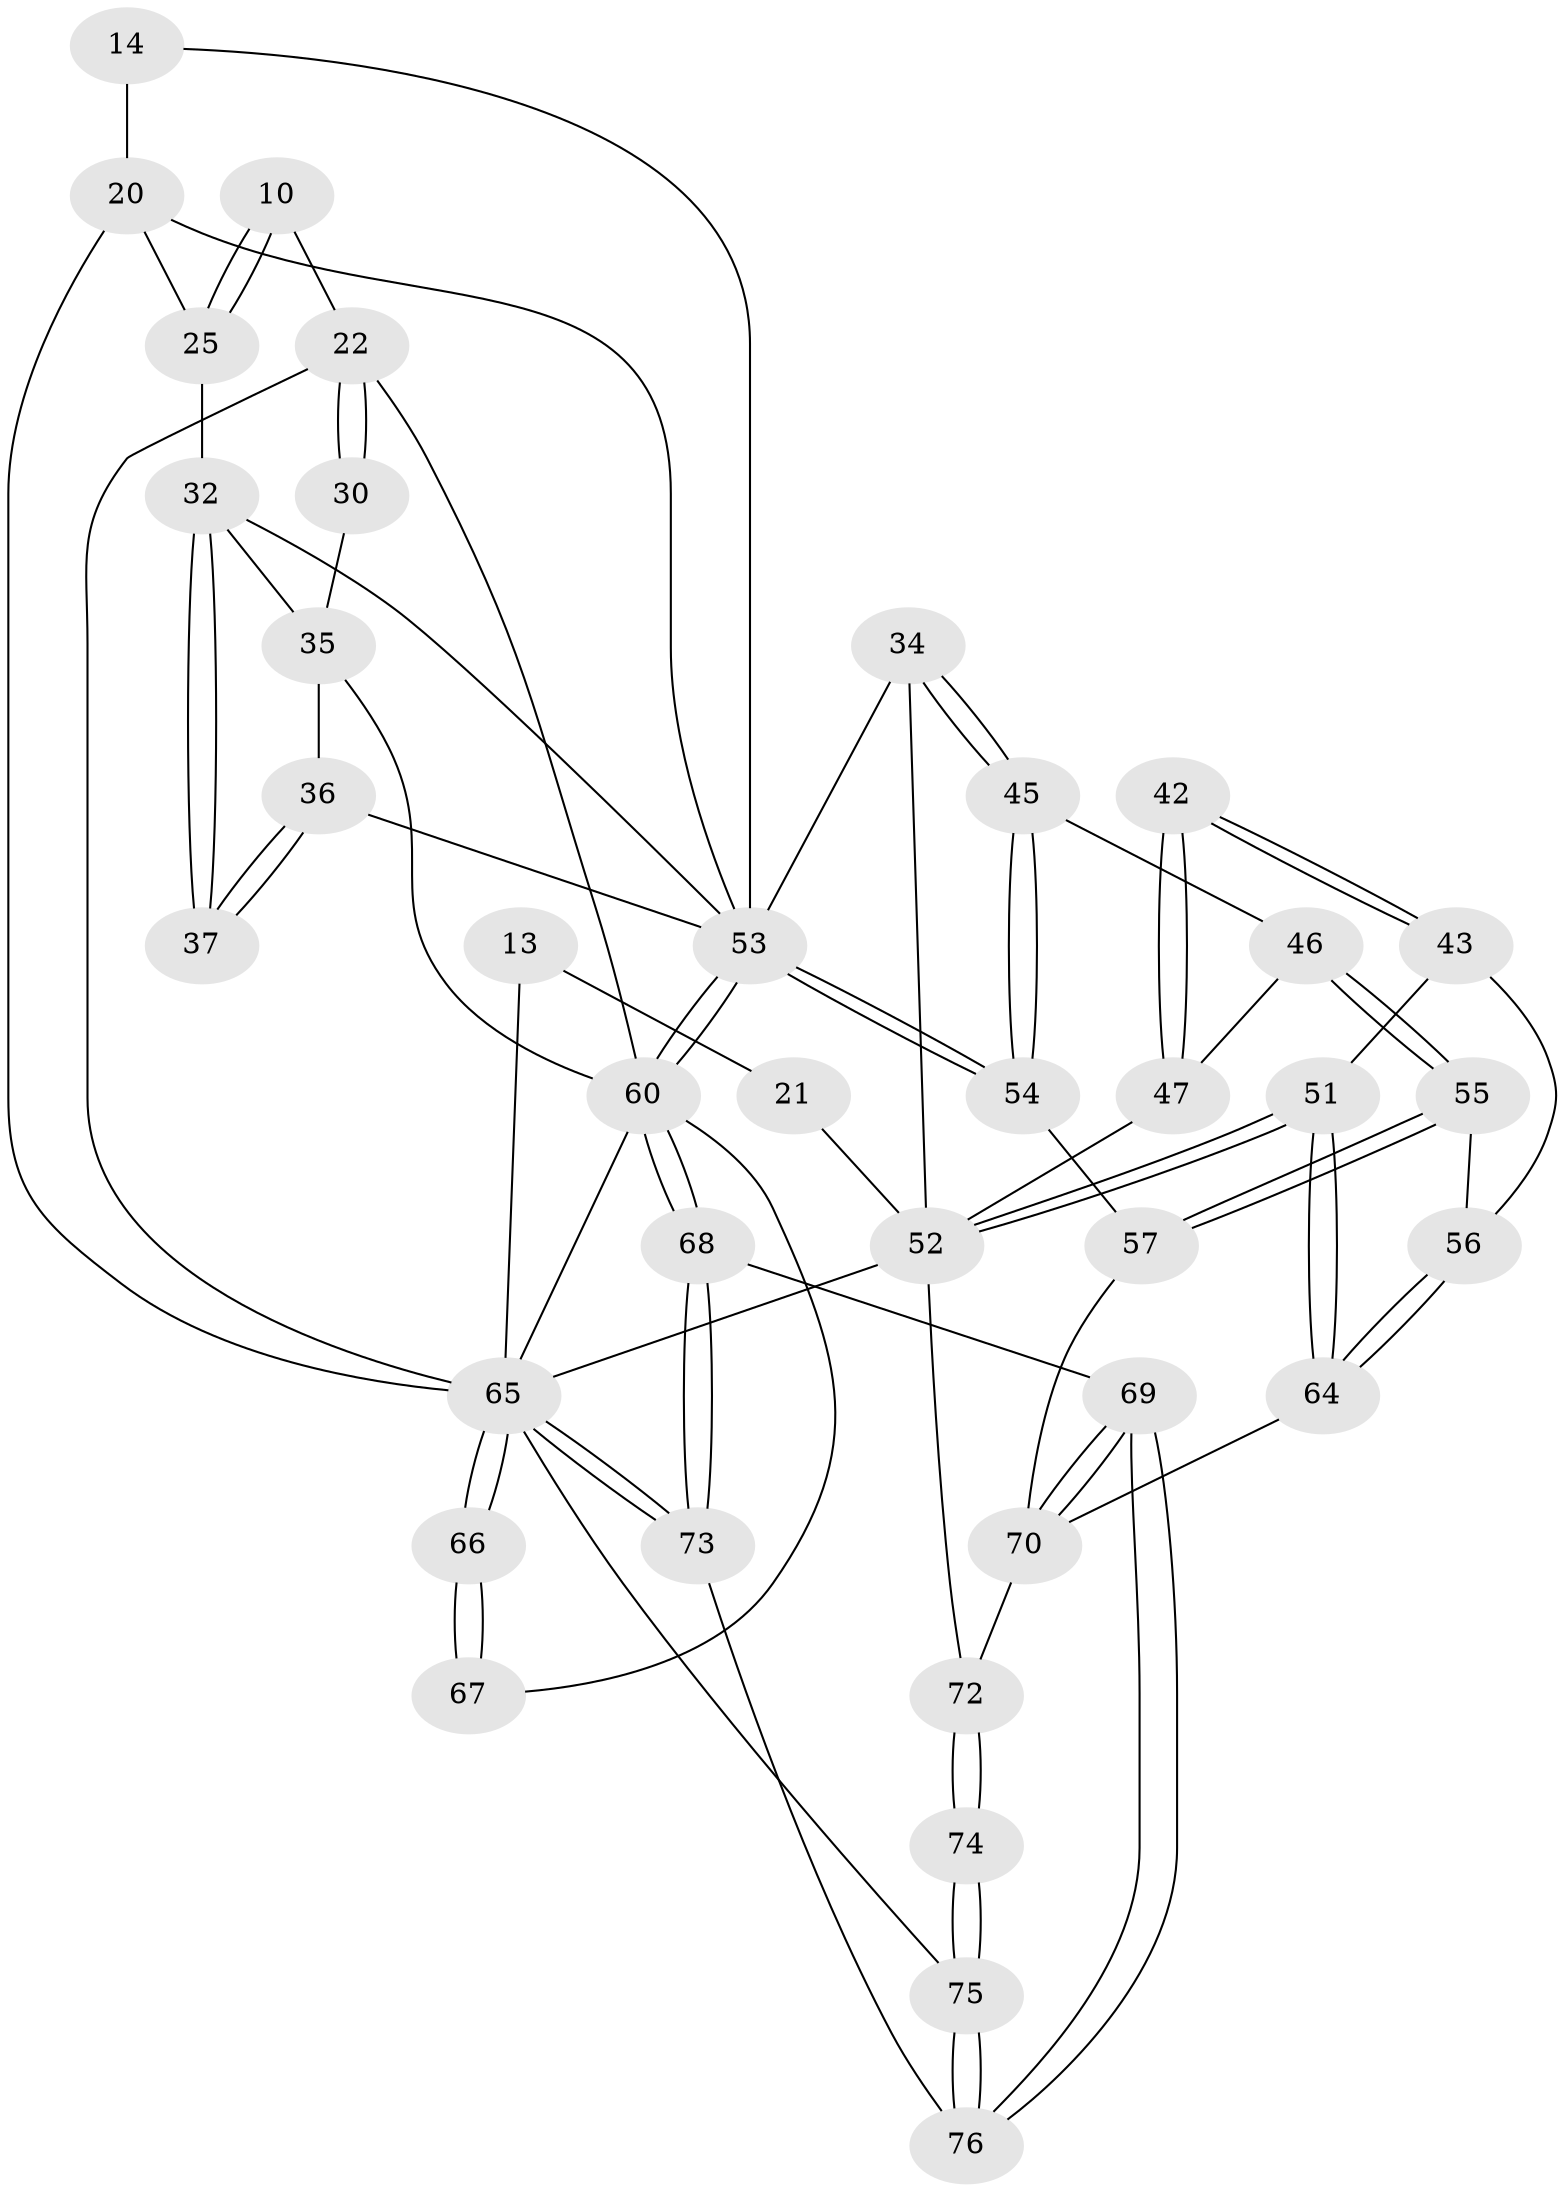 // original degree distribution, {3: 0.02631578947368421, 5: 0.5, 4: 0.25, 6: 0.2236842105263158}
// Generated by graph-tools (version 1.1) at 2025/02/03/09/25 05:02:23]
// undirected, 38 vertices, 87 edges
graph export_dot {
graph [start="1"]
  node [color=gray90,style=filled];
  10 [pos="+0.6876134226929697+0.12244194615982548"];
  13 [pos="+0.20594533117097463+0",super="+12"];
  14 [pos="+0.3839972557420559+0.034030418685193985"];
  20 [pos="+0.44817462840182737+0.11064727072907682",super="+4+3"];
  21 [pos="+0+0.11974647356903588",super="+19"];
  22 [pos="+0.9244555234479667+0.21635984814261777",super="+8+9"];
  25 [pos="+0.6142213578454693+0.1708490568076508",super="+5+6"];
  30 [pos="+0.8694788982934567+0.22115344740899215"];
  32 [pos="+0.7764959123150974+0.2629919062820086",super="+26+27"];
  34 [pos="+0.4956327325859341+0.33339965694534524",super="+16"];
  35 [pos="+0.7558799895166319+0.4114783453138256",super="+31"];
  36 [pos="+0.73404606927059+0.416133402664316"];
  37 [pos="+0.6982966083803888+0.32251717654894796"];
  42 [pos="+0.23219749985874946+0.44583934694555594"];
  43 [pos="+0.22195966823496524+0.4748044887790285"];
  45 [pos="+0.4838583426608027+0.34846154810965785"];
  46 [pos="+0.41515570847773375+0.39355232021578535"];
  47 [pos="+0.31341779116383267+0.3566944256224266",super="+41"];
  51 [pos="+0.09955342606157361+0.6120432805049536",super="+44"];
  52 [pos="+0.06755389688769114+0.6372246623053022",super="+49+39"];
  53 [pos="+0.6547517595814893+0.6440388574663742",super="+48+15"];
  54 [pos="+0.5269485719005002+0.6145360984717632"];
  55 [pos="+0.3975391178334775+0.4234284654593051"];
  56 [pos="+0.3214737029380406+0.47352454670633365"];
  57 [pos="+0.44537318626209144+0.626195330992558"];
  60 [pos="+0.6945807870297044+0.6914318207544613",super="+59+58+38"];
  64 [pos="+0.37625064354095666+0.6374266037259877"];
  65 [pos="+1+1",super="+11+50+7"];
  66 [pos="+1+0.6920999600327251"];
  67 [pos="+0.9169522255740217+0.6260792610456245",super="+62+61"];
  68 [pos="+0.7082897121988772+0.8560628057978712"];
  69 [pos="+0.46700886601065106+0.8539057097060326"];
  70 [pos="+0.38437158026951773+0.7838230707915715",super="+63"];
  72 [pos="+0.22216355573622038+0.7352394719143392",super="+71"];
  73 [pos="+0.8730404850560542+1"];
  74 [pos="+0.2739726205964785+0.8848118116863651"];
  75 [pos="+0+1"];
  76 [pos="+0.31335942959019797+1"];
  10 -- 25 [weight=2];
  10 -- 25;
  10 -- 22;
  13 -- 21 [weight=2];
  13 -- 65 [weight=3];
  14 -- 20 [weight=2];
  14 -- 53;
  20 -- 25;
  20 -- 65;
  20 -- 53;
  21 -- 52 [weight=2];
  22 -- 30 [weight=2];
  22 -- 30;
  22 -- 65;
  22 -- 60;
  25 -- 32;
  30 -- 35;
  32 -- 37 [weight=2];
  32 -- 37;
  32 -- 53;
  32 -- 35;
  34 -- 45;
  34 -- 45;
  34 -- 53 [weight=2];
  34 -- 52;
  35 -- 36;
  35 -- 60;
  36 -- 37;
  36 -- 37;
  36 -- 53;
  42 -- 43;
  42 -- 43;
  42 -- 47 [weight=2];
  42 -- 47;
  43 -- 56;
  43 -- 51;
  45 -- 46;
  45 -- 54;
  45 -- 54;
  46 -- 47;
  46 -- 55;
  46 -- 55;
  47 -- 52;
  51 -- 52 [weight=2];
  51 -- 52;
  51 -- 64;
  51 -- 64;
  52 -- 72;
  52 -- 65;
  53 -- 54;
  53 -- 54;
  53 -- 60;
  53 -- 60;
  54 -- 57;
  55 -- 56;
  55 -- 57;
  55 -- 57;
  56 -- 64;
  56 -- 64;
  57 -- 70;
  60 -- 68;
  60 -- 68;
  60 -- 67 [weight=3];
  60 -- 65;
  64 -- 70;
  65 -- 66;
  65 -- 66;
  65 -- 73;
  65 -- 73;
  65 -- 75;
  66 -- 67 [weight=2];
  66 -- 67;
  68 -- 69;
  68 -- 73;
  68 -- 73;
  69 -- 70;
  69 -- 70;
  69 -- 76;
  69 -- 76;
  70 -- 72;
  72 -- 74 [weight=2];
  72 -- 74;
  73 -- 76;
  74 -- 75;
  74 -- 75;
  75 -- 76;
  75 -- 76;
}
